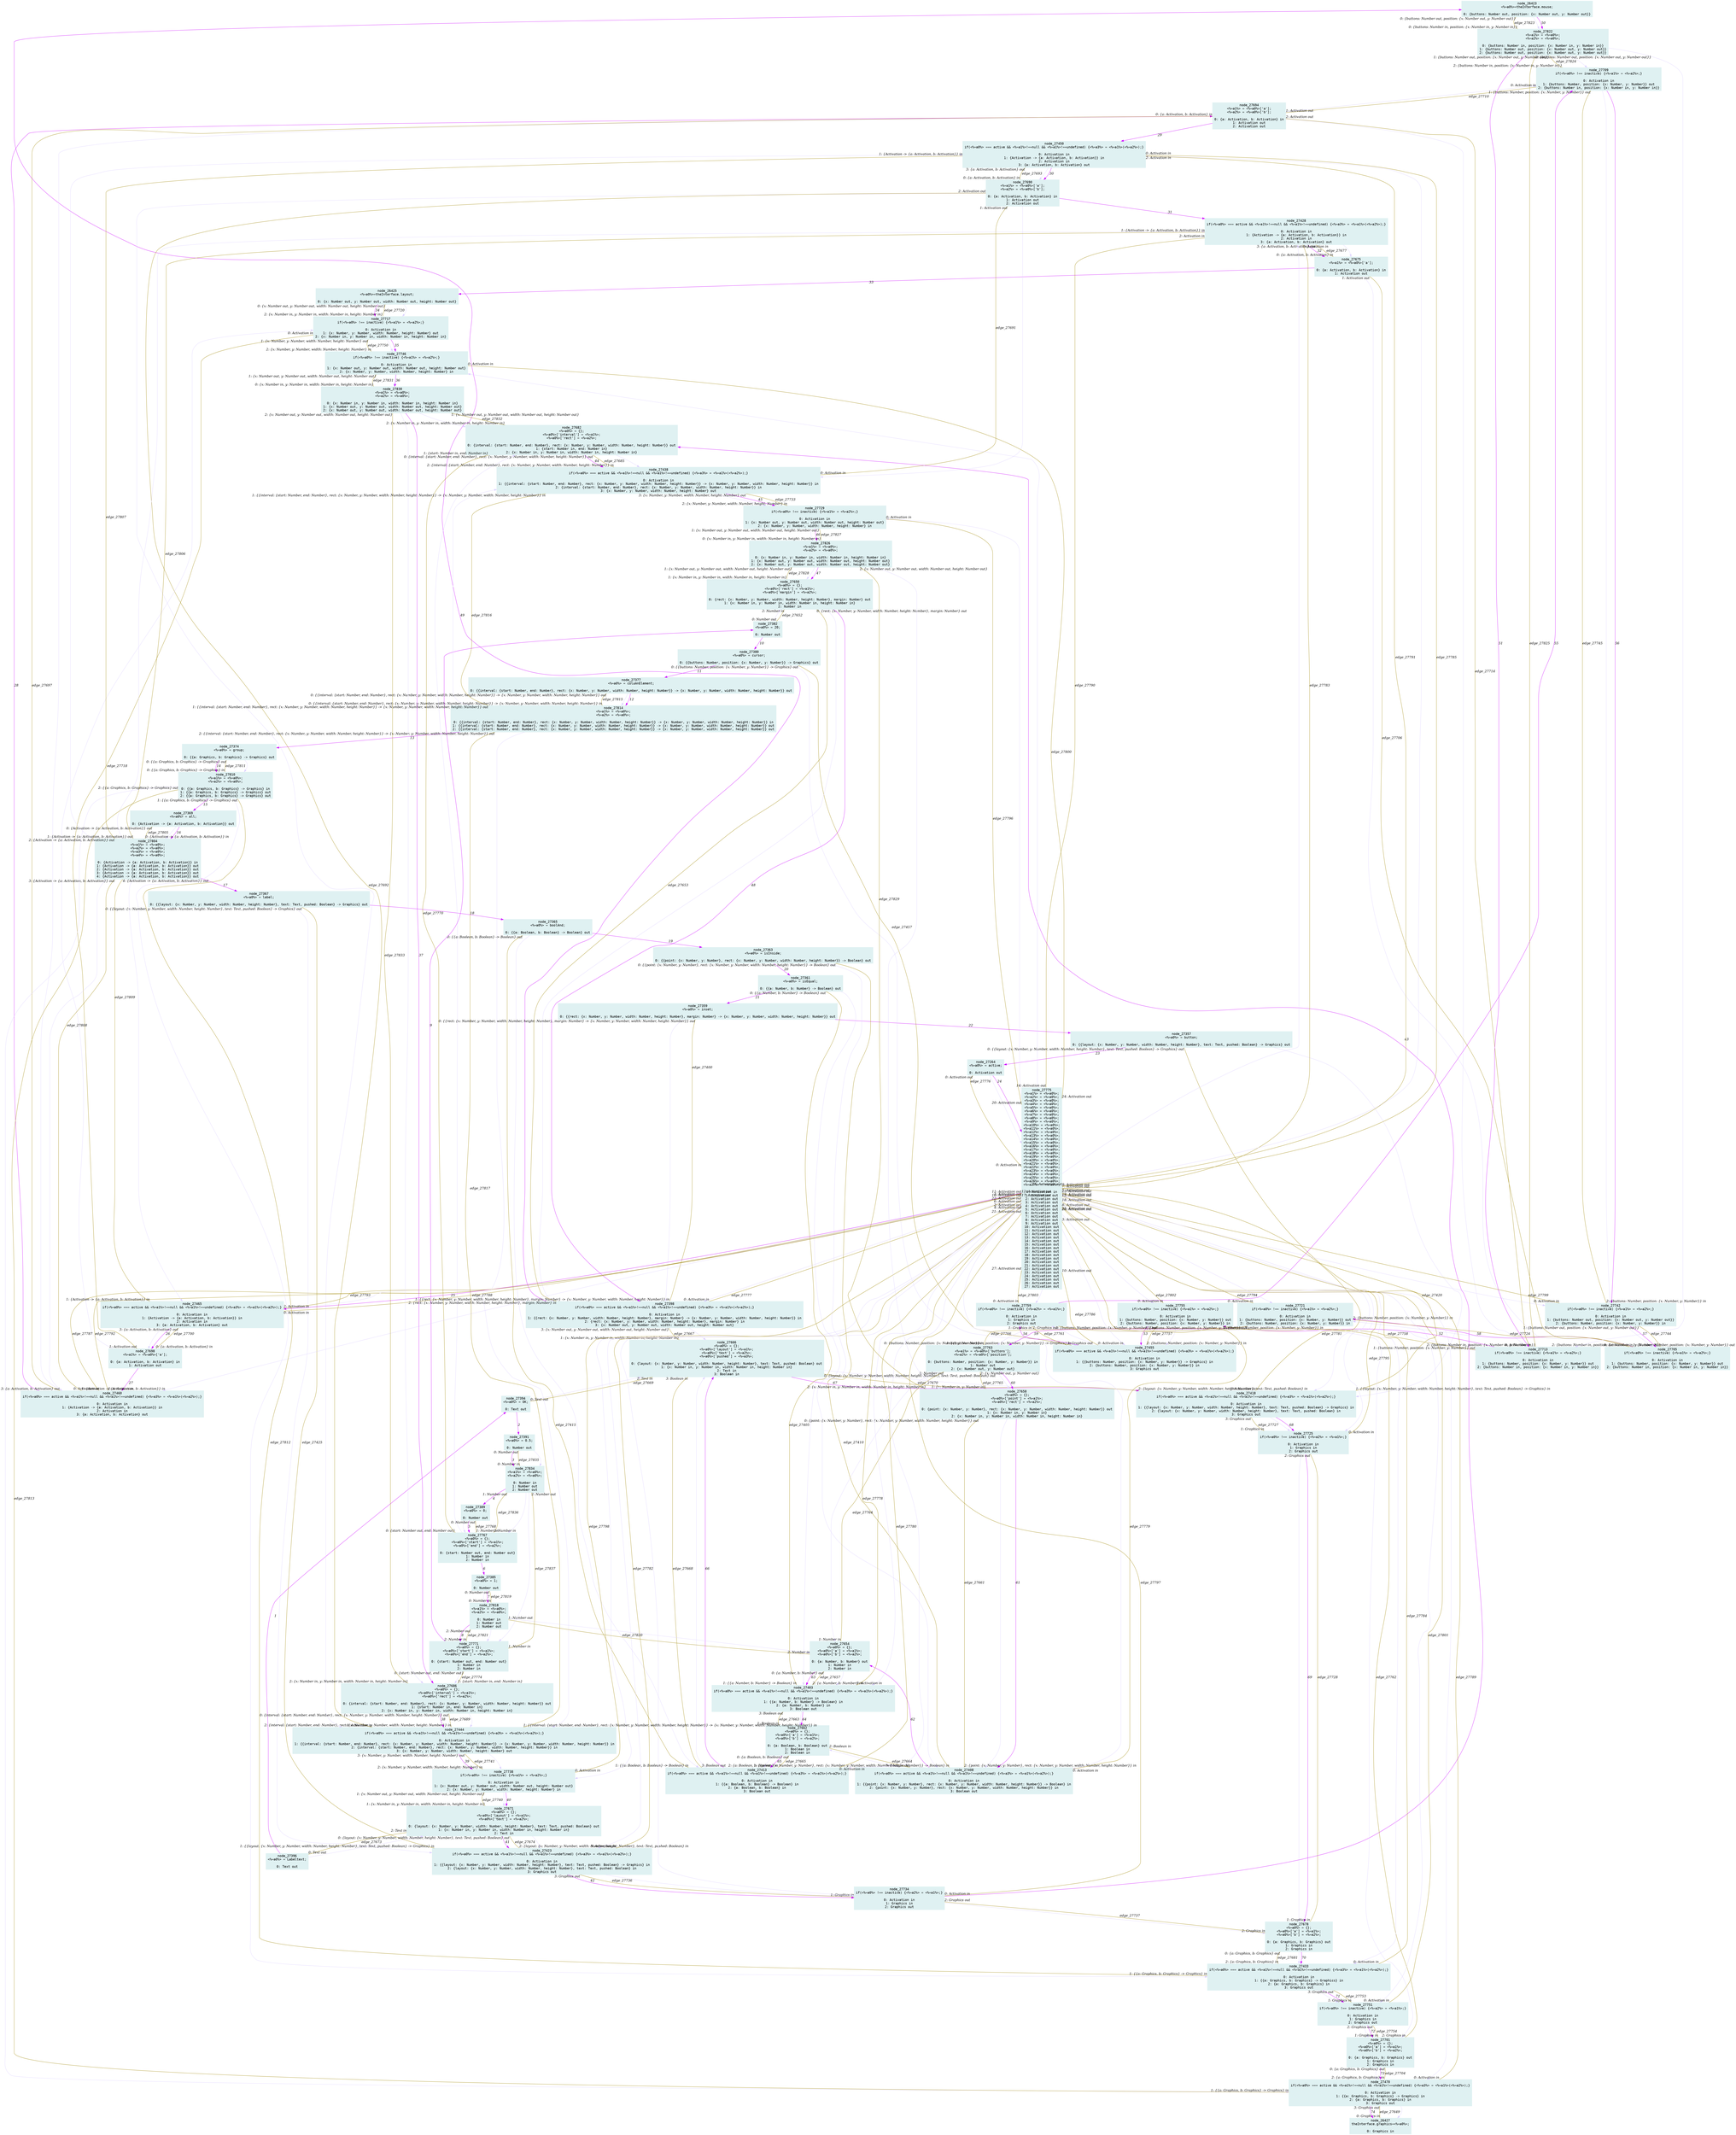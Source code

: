 digraph g{node_26423 [shape="box", style="filled", color="#dff1f2", fontname="Courier", label="node_26423
<%=a0%>=theInterface.mouse;

0: {buttons: Number out, position: {x: Number out, y: Number out}}" ]
node_26425 [shape="box", style="filled", color="#dff1f2", fontname="Courier", label="node_26425
<%=a0%>=theInterface.layout;

0: {x: Number out, y: Number out, width: Number out, height: Number out}" ]
node_26427 [shape="box", style="filled", color="#dff1f2", fontname="Courier", label="node_26427
theInterface.graphics=<%=a0%>;

0: Graphics in" ]
node_27264 [shape="box", style="filled", color="#dff1f2", fontname="Courier", label="node_27264
<%=a0%> = active;

0: Activation out" ]
node_27357 [shape="box", style="filled", color="#dff1f2", fontname="Courier", label="node_27357
<%=a0%> = button;

0: {{layout: {x: Number, y: Number, width: Number, height: Number}, text: Text, pushed: Boolean} -> Graphics} out" ]
node_27359 [shape="box", style="filled", color="#dff1f2", fontname="Courier", label="node_27359
<%=a0%> = inset;

0: {{rect: {x: Number, y: Number, width: Number, height: Number}, margin: Number} -> {x: Number, y: Number, width: Number, height: Number}} out" ]
node_27361 [shape="box", style="filled", color="#dff1f2", fontname="Courier", label="node_27361
<%=a0%> = isEqual;

0: {{a: Number, b: Number} -> Boolean} out" ]
node_27363 [shape="box", style="filled", color="#dff1f2", fontname="Courier", label="node_27363
<%=a0%> = isInside;

0: {{point: {x: Number, y: Number}, rect: {x: Number, y: Number, width: Number, height: Number}} -> Boolean} out" ]
node_27365 [shape="box", style="filled", color="#dff1f2", fontname="Courier", label="node_27365
<%=a0%> = boolAnd;

0: {{a: Boolean, b: Boolean} -> Boolean} out" ]
node_27367 [shape="box", style="filled", color="#dff1f2", fontname="Courier", label="node_27367
<%=a0%> = label;

0: {{layout: {x: Number, y: Number, width: Number, height: Number}, text: Text, pushed: Boolean} -> Graphics} out" ]
node_27369 [shape="box", style="filled", color="#dff1f2", fontname="Courier", label="node_27369
<%=a0%> = all;

0: {Activation -> {a: Activation, b: Activation}} out" ]
node_27374 [shape="box", style="filled", color="#dff1f2", fontname="Courier", label="node_27374
<%=a0%> = group;

0: {{a: Graphics, b: Graphics} -> Graphics} out" ]
node_27377 [shape="box", style="filled", color="#dff1f2", fontname="Courier", label="node_27377
<%=a0%> = columnElement;

0: {{interval: {start: Number, end: Number}, rect: {x: Number, y: Number, width: Number, height: Number}} -> {x: Number, y: Number, width: Number, height: Number}} out" ]
node_27380 [shape="box", style="filled", color="#dff1f2", fontname="Courier", label="node_27380
<%=a0%> = cursor;

0: {{buttons: Number, position: {x: Number, y: Number}} -> Graphics} out" ]
node_27382 [shape="box", style="filled", color="#dff1f2", fontname="Courier", label="node_27382
<%=a0%> = 20;

0: Number out" ]
node_27385 [shape="box", style="filled", color="#dff1f2", fontname="Courier", label="node_27385
<%=a0%> = 1;

0: Number out" ]
node_27389 [shape="box", style="filled", color="#dff1f2", fontname="Courier", label="node_27389
<%=a0%> = 0;

0: Number out" ]
node_27391 [shape="box", style="filled", color="#dff1f2", fontname="Courier", label="node_27391
<%=a0%> = 0.5;

0: Number out" ]
node_27394 [shape="box", style="filled", color="#dff1f2", fontname="Courier", label="node_27394
<%=a0%> = OK;

0: Text out" ]
node_27396 [shape="box", style="filled", color="#dff1f2", fontname="Courier", label="node_27396
<%=a0%> = Labeltext;

0: Text out" ]
node_27398 [shape="box", style="filled", color="#dff1f2", fontname="Courier", label="node_27398
if(<%=a0%> === active && <%=a1%>!==null && <%=a1%>!==undefined) {<%=a3%> = <%=a1%>(<%=a2%>);}

0: Activation in
1: {{rect: {x: Number, y: Number, width: Number, height: Number}, margin: Number} -> {x: Number, y: Number, width: Number, height: Number}} in
2: {rect: {x: Number, y: Number, width: Number, height: Number}, margin: Number} in
3: {x: Number out, y: Number out, width: Number out, height: Number out}" ]
node_27403 [shape="box", style="filled", color="#dff1f2", fontname="Courier", label="node_27403
if(<%=a0%> === active && <%=a1%>!==null && <%=a1%>!==undefined) {<%=a3%> = <%=a1%>(<%=a2%>);}

0: Activation in
1: {{a: Number, b: Number} -> Boolean} in
2: {a: Number, b: Number} in
3: Boolean out" ]
node_27408 [shape="box", style="filled", color="#dff1f2", fontname="Courier", label="node_27408
if(<%=a0%> === active && <%=a1%>!==null && <%=a1%>!==undefined) {<%=a3%> = <%=a1%>(<%=a2%>);}

0: Activation in
1: {{point: {x: Number, y: Number}, rect: {x: Number, y: Number, width: Number, height: Number}} -> Boolean} in
2: {point: {x: Number, y: Number}, rect: {x: Number, y: Number, width: Number, height: Number}} in
3: Boolean out" ]
node_27413 [shape="box", style="filled", color="#dff1f2", fontname="Courier", label="node_27413
if(<%=a0%> === active && <%=a1%>!==null && <%=a1%>!==undefined) {<%=a3%> = <%=a1%>(<%=a2%>);}

0: Activation in
1: {{a: Boolean, b: Boolean} -> Boolean} in
2: {a: Boolean, b: Boolean} in
3: Boolean out" ]
node_27418 [shape="box", style="filled", color="#dff1f2", fontname="Courier", label="node_27418
if(<%=a0%> === active && <%=a1%>!==null && <%=a1%>!==undefined) {<%=a3%> = <%=a1%>(<%=a2%>);}

0: Activation in
1: {{layout: {x: Number, y: Number, width: Number, height: Number}, text: Text, pushed: Boolean} -> Graphics} in
2: {layout: {x: Number, y: Number, width: Number, height: Number}, text: Text, pushed: Boolean} in
3: Graphics out" ]
node_27423 [shape="box", style="filled", color="#dff1f2", fontname="Courier", label="node_27423
if(<%=a0%> === active && <%=a1%>!==null && <%=a1%>!==undefined) {<%=a3%> = <%=a1%>(<%=a2%>);}

0: Activation in
1: {{layout: {x: Number, y: Number, width: Number, height: Number}, text: Text, pushed: Boolean} -> Graphics} in
2: {layout: {x: Number, y: Number, width: Number, height: Number}, text: Text, pushed: Boolean} in
3: Graphics out" ]
node_27428 [shape="box", style="filled", color="#dff1f2", fontname="Courier", label="node_27428
if(<%=a0%> === active && <%=a1%>!==null && <%=a1%>!==undefined) {<%=a3%> = <%=a1%>(<%=a2%>);}

0: Activation in
1: {Activation -> {a: Activation, b: Activation}} in
2: Activation in
3: {a: Activation, b: Activation} out" ]
node_27433 [shape="box", style="filled", color="#dff1f2", fontname="Courier", label="node_27433
if(<%=a0%> === active && <%=a1%>!==null && <%=a1%>!==undefined) {<%=a3%> = <%=a1%>(<%=a2%>);}

0: Activation in
1: {{a: Graphics, b: Graphics} -> Graphics} in
2: {a: Graphics, b: Graphics} in
3: Graphics out" ]
node_27438 [shape="box", style="filled", color="#dff1f2", fontname="Courier", label="node_27438
if(<%=a0%> === active && <%=a1%>!==null && <%=a1%>!==undefined) {<%=a3%> = <%=a1%>(<%=a2%>);}

0: Activation in
1: {{interval: {start: Number, end: Number}, rect: {x: Number, y: Number, width: Number, height: Number}} -> {x: Number, y: Number, width: Number, height: Number}} in
2: {interval: {start: Number, end: Number}, rect: {x: Number, y: Number, width: Number, height: Number}} in
3: {x: Number, y: Number, width: Number, height: Number} out" ]
node_27444 [shape="box", style="filled", color="#dff1f2", fontname="Courier", label="node_27444
if(<%=a0%> === active && <%=a1%>!==null && <%=a1%>!==undefined) {<%=a3%> = <%=a1%>(<%=a2%>);}

0: Activation in
1: {{interval: {start: Number, end: Number}, rect: {x: Number, y: Number, width: Number, height: Number}} -> {x: Number, y: Number, width: Number, height: Number}} in
2: {interval: {start: Number, end: Number}, rect: {x: Number, y: Number, width: Number, height: Number}} in
3: {x: Number, y: Number, width: Number, height: Number} out" ]
node_27450 [shape="box", style="filled", color="#dff1f2", fontname="Courier", label="node_27450
if(<%=a0%> === active && <%=a1%>!==null && <%=a1%>!==undefined) {<%=a3%> = <%=a1%>(<%=a2%>);}

0: Activation in
1: {Activation -> {a: Activation, b: Activation}} in
2: Activation in
3: {a: Activation, b: Activation} out" ]
node_27455 [shape="box", style="filled", color="#dff1f2", fontname="Courier", label="node_27455
if(<%=a0%> === active && <%=a1%>!==null && <%=a1%>!==undefined) {<%=a3%> = <%=a1%>(<%=a2%>);}

0: Activation in
1: {{buttons: Number, position: {x: Number, y: Number}} -> Graphics} in
2: {buttons: Number, position: {x: Number, y: Number}} in
3: Graphics out" ]
node_27460 [shape="box", style="filled", color="#dff1f2", fontname="Courier", label="node_27460
if(<%=a0%> === active && <%=a1%>!==null && <%=a1%>!==undefined) {<%=a3%> = <%=a1%>(<%=a2%>);}

0: Activation in
1: {Activation -> {a: Activation, b: Activation}} in
2: Activation in
3: {a: Activation, b: Activation} out" ]
node_27465 [shape="box", style="filled", color="#dff1f2", fontname="Courier", label="node_27465
if(<%=a0%> === active && <%=a1%>!==null && <%=a1%>!==undefined) {<%=a3%> = <%=a1%>(<%=a2%>);}

0: Activation in
1: {Activation -> {a: Activation, b: Activation}} in
2: Activation in
3: {a: Activation, b: Activation} out" ]
node_27470 [shape="box", style="filled", color="#dff1f2", fontname="Courier", label="node_27470
if(<%=a0%> === active && <%=a1%>!==null && <%=a1%>!==undefined) {<%=a3%> = <%=a1%>(<%=a2%>);}

0: Activation in
1: {{a: Graphics, b: Graphics} -> Graphics} in
2: {a: Graphics, b: Graphics} in
3: Graphics out" ]
node_27650 [shape="box", style="filled", color="#dff1f2", fontname="Courier", label="node_27650
<%=a0%> = {};
<%=a0%>['rect'] = <%=a1%>;
<%=a0%>['margin'] = <%=a2%>;

0: {rect: {x: Number, y: Number, width: Number, height: Number}, margin: Number} out
1: {x: Number in, y: Number in, width: Number in, height: Number in}
2: Number in" ]
node_27654 [shape="box", style="filled", color="#dff1f2", fontname="Courier", label="node_27654
<%=a0%> = {};
<%=a0%>['a'] = <%=a1%>;
<%=a0%>['b'] = <%=a2%>;

0: {a: Number, b: Number} out
1: Number in
2: Number in" ]
node_27658 [shape="box", style="filled", color="#dff1f2", fontname="Courier", label="node_27658
<%=a0%> = {};
<%=a0%>['point'] = <%=a1%>;
<%=a0%>['rect'] = <%=a2%>;

0: {point: {x: Number, y: Number}, rect: {x: Number, y: Number, width: Number, height: Number}} out
1: {x: Number in, y: Number in}
2: {x: Number in, y: Number in, width: Number in, height: Number in}" ]
node_27662 [shape="box", style="filled", color="#dff1f2", fontname="Courier", label="node_27662
<%=a0%> = {};
<%=a0%>['a'] = <%=a1%>;
<%=a0%>['b'] = <%=a2%>;

0: {a: Boolean, b: Boolean} out
1: Boolean in
2: Boolean in" ]
node_27666 [shape="box", style="filled", color="#dff1f2", fontname="Courier", label="node_27666
<%=a0%> = {};
<%=a0%>['layout'] = <%=a1%>;
<%=a0%>['text'] = <%=a2%>;
<%=a0%>['pushed'] = <%=a3%>;

0: {layout: {x: Number, y: Number, width: Number, height: Number}, text: Text, pushed: Boolean} out
1: {x: Number in, y: Number in, width: Number in, height: Number in}
2: Text in
3: Boolean in" ]
node_27671 [shape="box", style="filled", color="#dff1f2", fontname="Courier", label="node_27671
<%=a0%> = {};
<%=a0%>['layout'] = <%=a1%>;
<%=a0%>['text'] = <%=a2%>;

0: {layout: {x: Number, y: Number, width: Number, height: Number}, text: Text, pushed: Boolean} out
1: {x: Number in, y: Number in, width: Number in, height: Number in}
2: Text in" ]
node_27675 [shape="box", style="filled", color="#dff1f2", fontname="Courier", label="node_27675
<%=a1%> = <%=a0%>['a'];

0: {a: Activation, b: Activation} in
1: Activation out" ]
node_27678 [shape="box", style="filled", color="#dff1f2", fontname="Courier", label="node_27678
<%=a0%> = {};
<%=a0%>['a'] = <%=a1%>;
<%=a0%>['b'] = <%=a2%>;

0: {a: Graphics, b: Graphics} out
1: Graphics in
2: Graphics in" ]
node_27682 [shape="box", style="filled", color="#dff1f2", fontname="Courier", label="node_27682
<%=a0%> = {};
<%=a0%>['interval'] = <%=a1%>;
<%=a0%>['rect'] = <%=a2%>;

0: {interval: {start: Number, end: Number}, rect: {x: Number, y: Number, width: Number, height: Number}} out
1: {start: Number in, end: Number in}
2: {x: Number in, y: Number in, width: Number in, height: Number in}" ]
node_27686 [shape="box", style="filled", color="#dff1f2", fontname="Courier", label="node_27686
<%=a0%> = {};
<%=a0%>['interval'] = <%=a1%>;
<%=a0%>['rect'] = <%=a2%>;

0: {interval: {start: Number, end: Number}, rect: {x: Number, y: Number, width: Number, height: Number}} out
1: {start: Number in, end: Number in}
2: {x: Number in, y: Number in, width: Number in, height: Number in}" ]
node_27690 [shape="box", style="filled", color="#dff1f2", fontname="Courier", label="node_27690
<%=a1%> = <%=a0%>['a'];
<%=a2%> = <%=a0%>['b'];

0: {a: Activation, b: Activation} in
1: Activation out
2: Activation out" ]
node_27694 [shape="box", style="filled", color="#dff1f2", fontname="Courier", label="node_27694
<%=a1%> = <%=a0%>['a'];
<%=a2%> = <%=a0%>['b'];

0: {a: Activation, b: Activation} in
1: Activation out
2: Activation out" ]
node_27698 [shape="box", style="filled", color="#dff1f2", fontname="Courier", label="node_27698
<%=a1%> = <%=a0%>['a'];

0: {a: Activation, b: Activation} in
1: Activation out" ]
node_27701 [shape="box", style="filled", color="#dff1f2", fontname="Courier", label="node_27701
<%=a0%> = {};
<%=a0%>['a'] = <%=a1%>;
<%=a0%>['b'] = <%=a2%>;

0: {a: Graphics, b: Graphics} out
1: Graphics in
2: Graphics in" ]
node_27705 [shape="box", style="filled", color="#dff1f2", fontname="Courier", label="node_27705
if(<%=a0%> !== inactive) {<%=a1%> = <%=a2%>;}

0: Activation in
1: {buttons: Number, position: {x: Number, y: Number}} out
2: {buttons: Number in, position: {x: Number in, y: Number in}}" ]
node_27709 [shape="box", style="filled", color="#dff1f2", fontname="Courier", label="node_27709
if(<%=a0%> !== inactive) {<%=a1%> = <%=a2%>;}

0: Activation in
1: {buttons: Number, position: {x: Number, y: Number}} out
2: {buttons: Number in, position: {x: Number in, y: Number in}}" ]
node_27713 [shape="box", style="filled", color="#dff1f2", fontname="Courier", label="node_27713
if(<%=a0%> !== inactive) {<%=a1%> = <%=a2%>;}

0: Activation in
1: {buttons: Number, position: {x: Number, y: Number}} out
2: {buttons: Number in, position: {x: Number in, y: Number in}}" ]
node_27717 [shape="box", style="filled", color="#dff1f2", fontname="Courier", label="node_27717
if(<%=a0%> !== inactive) {<%=a1%> = <%=a2%>;}

0: Activation in
1: {x: Number, y: Number, width: Number, height: Number} out
2: {x: Number in, y: Number in, width: Number in, height: Number in}" ]
node_27721 [shape="box", style="filled", color="#dff1f2", fontname="Courier", label="node_27721
if(<%=a0%> !== inactive) {<%=a1%> = <%=a2%>;}

0: Activation in
1: {buttons: Number, position: {x: Number, y: Number}} out
2: {buttons: Number, position: {x: Number, y: Number}} in" ]
node_27725 [shape="box", style="filled", color="#dff1f2", fontname="Courier", label="node_27725
if(<%=a0%> !== inactive) {<%=a2%> = <%=a1%>;}

0: Activation in
1: Graphics in
2: Graphics out" ]
node_27729 [shape="box", style="filled", color="#dff1f2", fontname="Courier", label="node_27729
if(<%=a0%> !== inactive) {<%=a1%> = <%=a2%>;}

0: Activation in
1: {x: Number out, y: Number out, width: Number out, height: Number out}
2: {x: Number, y: Number, width: Number, height: Number} in" ]
node_27734 [shape="box", style="filled", color="#dff1f2", fontname="Courier", label="node_27734
if(<%=a0%> !== inactive) {<%=a2%> = <%=a1%>;}

0: Activation in
1: Graphics in
2: Graphics out" ]
node_27738 [shape="box", style="filled", color="#dff1f2", fontname="Courier", label="node_27738
if(<%=a0%> !== inactive) {<%=a1%> = <%=a2%>;}

0: Activation in
1: {x: Number out, y: Number out, width: Number out, height: Number out}
2: {x: Number, y: Number, width: Number, height: Number} in" ]
node_27742 [shape="box", style="filled", color="#dff1f2", fontname="Courier", label="node_27742
if(<%=a0%> !== inactive) {<%=a1%> = <%=a2%>;}

0: Activation in
1: {buttons: Number out, position: {x: Number out, y: Number out}}
2: {buttons: Number, position: {x: Number, y: Number}} in" ]
node_27746 [shape="box", style="filled", color="#dff1f2", fontname="Courier", label="node_27746
if(<%=a0%> !== inactive) {<%=a1%> = <%=a2%>;}

0: Activation in
1: {x: Number out, y: Number out, width: Number out, height: Number out}
2: {x: Number, y: Number, width: Number, height: Number} in" ]
node_27751 [shape="box", style="filled", color="#dff1f2", fontname="Courier", label="node_27751
if(<%=a0%> !== inactive) {<%=a2%> = <%=a1%>;}

0: Activation in
1: Graphics in
2: Graphics out" ]
node_27755 [shape="box", style="filled", color="#dff1f2", fontname="Courier", label="node_27755
if(<%=a0%> !== inactive) {<%=a1%> = <%=a2%>;}

0: Activation in
1: {buttons: Number, position: {x: Number, y: Number}} out
2: {buttons: Number, position: {x: Number, y: Number}} in" ]
node_27759 [shape="box", style="filled", color="#dff1f2", fontname="Courier", label="node_27759
if(<%=a0%> !== inactive) {<%=a2%> = <%=a1%>;}

0: Activation in
1: Graphics in
2: Graphics out" ]
node_27763 [shape="box", style="filled", color="#dff1f2", fontname="Courier", label="node_27763
<%=a1%> = <%=a0%>['buttons'];
<%=a2%> = <%=a0%>['position'];

0: {buttons: Number, position: {x: Number, y: Number}} in
1: Number out
2: {x: Number out, y: Number out}" ]
node_27767 [shape="box", style="filled", color="#dff1f2", fontname="Courier", label="node_27767
<%=a0%> = {};
<%=a0%>['start'] = <%=a1%>;
<%=a0%>['end'] = <%=a2%>;

0: {start: Number out, end: Number out}
1: Number in
2: Number in" ]
node_27771 [shape="box", style="filled", color="#dff1f2", fontname="Courier", label="node_27771
<%=a0%> = {};
<%=a0%>['start'] = <%=a1%>;
<%=a0%>['end'] = <%=a2%>;

0: {start: Number out, end: Number out}
1: Number in
2: Number in" ]
node_27775 [shape="box", style="filled", color="#dff1f2", fontname="Courier", label="node_27775
<%=a1%> = <%=a0%>;
<%=a2%> = <%=a0%>;
<%=a3%> = <%=a0%>;
<%=a4%> = <%=a0%>;
<%=a5%> = <%=a0%>;
<%=a6%> = <%=a0%>;
<%=a7%> = <%=a0%>;
<%=a8%> = <%=a0%>;
<%=a9%> = <%=a0%>;
<%=a10%> = <%=a0%>;
<%=a11%> = <%=a0%>;
<%=a12%> = <%=a0%>;
<%=a13%> = <%=a0%>;
<%=a14%> = <%=a0%>;
<%=a15%> = <%=a0%>;
<%=a16%> = <%=a0%>;
<%=a17%> = <%=a0%>;
<%=a18%> = <%=a0%>;
<%=a19%> = <%=a0%>;
<%=a20%> = <%=a0%>;
<%=a21%> = <%=a0%>;
<%=a22%> = <%=a0%>;
<%=a23%> = <%=a0%>;
<%=a24%> = <%=a0%>;
<%=a25%> = <%=a0%>;
<%=a26%> = <%=a0%>;
<%=a27%> = <%=a0%>;

0: Activation in
1: Activation out
2: Activation out
3: Activation out
4: Activation out
5: Activation out
6: Activation out
7: Activation out
8: Activation out
9: Activation out
10: Activation out
11: Activation out
12: Activation out
13: Activation out
14: Activation out
15: Activation out
16: Activation out
17: Activation out
18: Activation out
19: Activation out
20: Activation out
21: Activation out
22: Activation out
23: Activation out
24: Activation out
25: Activation out
26: Activation out
27: Activation out" ]
node_27804 [shape="box", style="filled", color="#dff1f2", fontname="Courier", label="node_27804
<%=a1%> = <%=a0%>;
<%=a2%> = <%=a0%>;
<%=a3%> = <%=a0%>;
<%=a4%> = <%=a0%>;

0: {Activation -> {a: Activation, b: Activation}} in
1: {Activation -> {a: Activation, b: Activation}} out
2: {Activation -> {a: Activation, b: Activation}} out
3: {Activation -> {a: Activation, b: Activation}} out
4: {Activation -> {a: Activation, b: Activation}} out" ]
node_27810 [shape="box", style="filled", color="#dff1f2", fontname="Courier", label="node_27810
<%=a1%> = <%=a0%>;
<%=a2%> = <%=a0%>;

0: {{a: Graphics, b: Graphics} -> Graphics} in
1: {{a: Graphics, b: Graphics} -> Graphics} out
2: {{a: Graphics, b: Graphics} -> Graphics} out" ]
node_27814 [shape="box", style="filled", color="#dff1f2", fontname="Courier", label="node_27814
<%=a1%> = <%=a0%>;
<%=a2%> = <%=a0%>;

0: {{interval: {start: Number, end: Number}, rect: {x: Number, y: Number, width: Number, height: Number}} -> {x: Number, y: Number, width: Number, height: Number}} in
1: {{interval: {start: Number, end: Number}, rect: {x: Number, y: Number, width: Number, height: Number}} -> {x: Number, y: Number, width: Number, height: Number}} out
2: {{interval: {start: Number, end: Number}, rect: {x: Number, y: Number, width: Number, height: Number}} -> {x: Number, y: Number, width: Number, height: Number}} out" ]
node_27818 [shape="box", style="filled", color="#dff1f2", fontname="Courier", label="node_27818
<%=a1%> = <%=a0%>;
<%=a2%> = <%=a0%>;

0: Number in
1: Number out
2: Number out" ]
node_27822 [shape="box", style="filled", color="#dff1f2", fontname="Courier", label="node_27822
<%=a1%> = <%=a0%>;
<%=a2%> = <%=a0%>;

0: {buttons: Number in, position: {x: Number in, y: Number in}}
1: {buttons: Number out, position: {x: Number out, y: Number out}}
2: {buttons: Number out, position: {x: Number out, y: Number out}}" ]
node_27826 [shape="box", style="filled", color="#dff1f2", fontname="Courier", label="node_27826
<%=a1%> = <%=a0%>;
<%=a2%> = <%=a0%>;

0: {x: Number in, y: Number in, width: Number in, height: Number in}
1: {x: Number out, y: Number out, width: Number out, height: Number out}
2: {x: Number out, y: Number out, width: Number out, height: Number out}" ]
node_27830 [shape="box", style="filled", color="#dff1f2", fontname="Courier", label="node_27830
<%=a1%> = <%=a0%>;
<%=a2%> = <%=a0%>;

0: {x: Number in, y: Number in, width: Number in, height: Number in}
1: {x: Number out, y: Number out, width: Number out, height: Number out}
2: {x: Number out, y: Number out, width: Number out, height: Number out}" ]
node_27834 [shape="box", style="filled", color="#dff1f2", fontname="Courier", label="node_27834
<%=a1%> = <%=a0%>;
<%=a2%> = <%=a0%>;

0: Number in
1: Number out
2: Number out" ]
node_27470 -> node_26427 [dir=forward, arrowHead=normal, fontname="Times-Italic", arrowsize=1, color="#ddd2ff", label="",  headlabel="", taillabel="" ]
node_27701 -> node_27470 [dir=forward, arrowHead=normal, fontname="Times-Italic", arrowsize=1, color="#ddd2ff", label="",  headlabel="", taillabel="" ]
node_27751 -> node_27701 [dir=forward, arrowHead=normal, fontname="Times-Italic", arrowsize=1, color="#ddd2ff", label="",  headlabel="", taillabel="" ]
node_27433 -> node_27751 [dir=forward, arrowHead=normal, fontname="Times-Italic", arrowsize=1, color="#ddd2ff", label="",  headlabel="", taillabel="" ]
node_27678 -> node_27433 [dir=forward, arrowHead=normal, fontname="Times-Italic", arrowsize=1, color="#ddd2ff", label="",  headlabel="", taillabel="" ]
node_27725 -> node_27678 [dir=forward, arrowHead=normal, fontname="Times-Italic", arrowsize=1, color="#ddd2ff", label="",  headlabel="", taillabel="" ]
node_27418 -> node_27725 [dir=forward, arrowHead=normal, fontname="Times-Italic", arrowsize=1, color="#ddd2ff", label="",  headlabel="", taillabel="" ]
node_27666 -> node_27418 [dir=forward, arrowHead=normal, fontname="Times-Italic", arrowsize=1, color="#ddd2ff", label="",  headlabel="", taillabel="" ]
node_27413 -> node_27666 [dir=forward, arrowHead=normal, fontname="Times-Italic", arrowsize=1, color="#ddd2ff", label="",  headlabel="", taillabel="" ]
node_27662 -> node_27413 [dir=forward, arrowHead=normal, fontname="Times-Italic", arrowsize=1, color="#ddd2ff", label="",  headlabel="", taillabel="" ]
node_27403 -> node_27662 [dir=forward, arrowHead=normal, fontname="Times-Italic", arrowsize=1, color="#ddd2ff", label="",  headlabel="", taillabel="" ]
node_27654 -> node_27403 [dir=forward, arrowHead=normal, fontname="Times-Italic", arrowsize=1, color="#ddd2ff", label="",  headlabel="", taillabel="" ]
node_27408 -> node_27662 [dir=forward, arrowHead=normal, fontname="Times-Italic", arrowsize=1, color="#ddd2ff", label="",  headlabel="", taillabel="" ]
node_27658 -> node_27408 [dir=forward, arrowHead=normal, fontname="Times-Italic", arrowsize=1, color="#ddd2ff", label="",  headlabel="", taillabel="" ]
node_27763 -> node_27654 [dir=forward, arrowHead=normal, fontname="Times-Italic", arrowsize=1, color="#ddd2ff", label="",  headlabel="", taillabel="" ]
node_27763 -> node_27658 [dir=forward, arrowHead=normal, fontname="Times-Italic", arrowsize=1, color="#ddd2ff", label="",  headlabel="", taillabel="" ]
node_27721 -> node_27763 [dir=forward, arrowHead=normal, fontname="Times-Italic", arrowsize=1, color="#ddd2ff", label="",  headlabel="", taillabel="" ]
node_27705 -> node_27721 [dir=forward, arrowHead=normal, fontname="Times-Italic", arrowsize=1, color="#ddd2ff", label="",  headlabel="", taillabel="" ]
node_27742 -> node_27705 [dir=forward, arrowHead=normal, fontname="Times-Italic", arrowsize=1, color="#ddd2ff", label="",  headlabel="", taillabel="" ]
node_27709 -> node_27742 [dir=forward, arrowHead=normal, fontname="Times-Italic", arrowsize=1, color="#ddd2ff", label="",  headlabel="", taillabel="" ]
node_27759 -> node_27701 [dir=forward, arrowHead=normal, fontname="Times-Italic", arrowsize=1, color="#ddd2ff", label="",  headlabel="", taillabel="" ]
node_27455 -> node_27759 [dir=forward, arrowHead=normal, fontname="Times-Italic", arrowsize=1, color="#ddd2ff", label="",  headlabel="", taillabel="" ]
node_27755 -> node_27455 [dir=forward, arrowHead=normal, fontname="Times-Italic", arrowsize=1, color="#ddd2ff", label="",  headlabel="", taillabel="" ]
node_27713 -> node_27755 [dir=forward, arrowHead=normal, fontname="Times-Italic", arrowsize=1, color="#ddd2ff", label="",  headlabel="", taillabel="" ]
node_27822 -> node_27709 [dir=forward, arrowHead=normal, fontname="Times-Italic", arrowsize=1, color="#ddd2ff", label="",  headlabel="", taillabel="" ]
node_27822 -> node_27713 [dir=forward, arrowHead=normal, fontname="Times-Italic", arrowsize=1, color="#ddd2ff", label="",  headlabel="", taillabel="" ]
node_26423 -> node_27822 [dir=forward, arrowHead=normal, fontname="Times-Italic", arrowsize=1, color="#ddd2ff", label="",  headlabel="", taillabel="" ]
node_27398 -> node_27666 [dir=forward, arrowHead=normal, fontname="Times-Italic", arrowsize=1, color="#ddd2ff", label="",  headlabel="", taillabel="" ]
node_27650 -> node_27398 [dir=forward, arrowHead=normal, fontname="Times-Italic", arrowsize=1, color="#ddd2ff", label="",  headlabel="", taillabel="" ]
node_27826 -> node_27650 [dir=forward, arrowHead=normal, fontname="Times-Italic", arrowsize=1, color="#ddd2ff", label="",  headlabel="", taillabel="" ]
node_27826 -> node_27658 [dir=forward, arrowHead=normal, fontname="Times-Italic", arrowsize=1, color="#ddd2ff", label="",  headlabel="", taillabel="" ]
node_27729 -> node_27826 [dir=forward, arrowHead=normal, fontname="Times-Italic", arrowsize=1, color="#ddd2ff", label="",  headlabel="", taillabel="" ]
node_27438 -> node_27729 [dir=forward, arrowHead=normal, fontname="Times-Italic", arrowsize=1, color="#ddd2ff", label="",  headlabel="", taillabel="" ]
node_27682 -> node_27438 [dir=forward, arrowHead=normal, fontname="Times-Italic", arrowsize=1, color="#ddd2ff", label="",  headlabel="", taillabel="" ]
node_27734 -> node_27678 [dir=forward, arrowHead=normal, fontname="Times-Italic", arrowsize=1, color="#ddd2ff", label="",  headlabel="", taillabel="" ]
node_27423 -> node_27734 [dir=forward, arrowHead=normal, fontname="Times-Italic", arrowsize=1, color="#ddd2ff", label="",  headlabel="", taillabel="" ]
node_27671 -> node_27423 [dir=forward, arrowHead=normal, fontname="Times-Italic", arrowsize=1, color="#ddd2ff", label="",  headlabel="", taillabel="" ]
node_27738 -> node_27671 [dir=forward, arrowHead=normal, fontname="Times-Italic", arrowsize=1, color="#ddd2ff", label="",  headlabel="", taillabel="" ]
node_27444 -> node_27738 [dir=forward, arrowHead=normal, fontname="Times-Italic", arrowsize=1, color="#ddd2ff", label="",  headlabel="", taillabel="" ]
node_27686 -> node_27444 [dir=forward, arrowHead=normal, fontname="Times-Italic", arrowsize=1, color="#ddd2ff", label="",  headlabel="", taillabel="" ]
node_27830 -> node_27682 [dir=forward, arrowHead=normal, fontname="Times-Italic", arrowsize=1, color="#ddd2ff", label="",  headlabel="", taillabel="" ]
node_27830 -> node_27686 [dir=forward, arrowHead=normal, fontname="Times-Italic", arrowsize=1, color="#ddd2ff", label="",  headlabel="", taillabel="" ]
node_27746 -> node_27830 [dir=forward, arrowHead=normal, fontname="Times-Italic", arrowsize=1, color="#ddd2ff", label="",  headlabel="", taillabel="" ]
node_27717 -> node_27746 [dir=forward, arrowHead=normal, fontname="Times-Italic", arrowsize=1, color="#ddd2ff", label="",  headlabel="", taillabel="" ]
node_26425 -> node_27717 [dir=forward, arrowHead=normal, fontname="Times-Italic", arrowsize=1, color="#ddd2ff", label="",  headlabel="", taillabel="" ]
node_27675 -> node_27705 [dir=forward, arrowHead=normal, fontname="Times-Italic", arrowsize=1, color="#ddd2ff", label="",  headlabel="", taillabel="" ]
node_27428 -> node_27675 [dir=forward, arrowHead=normal, fontname="Times-Italic", arrowsize=1, color="#ddd2ff", label="",  headlabel="", taillabel="" ]
node_27690 -> node_27438 [dir=forward, arrowHead=normal, fontname="Times-Italic", arrowsize=1, color="#ddd2ff", label="",  headlabel="", taillabel="" ]
node_27690 -> node_27444 [dir=forward, arrowHead=normal, fontname="Times-Italic", arrowsize=1, color="#ddd2ff", label="",  headlabel="", taillabel="" ]
node_27450 -> node_27690 [dir=forward, arrowHead=normal, fontname="Times-Italic", arrowsize=1, color="#ddd2ff", label="",  headlabel="", taillabel="" ]
node_27694 -> node_27709 [dir=forward, arrowHead=normal, fontname="Times-Italic", arrowsize=1, color="#ddd2ff", label="",  headlabel="", taillabel="" ]
node_27694 -> node_27713 [dir=forward, arrowHead=normal, fontname="Times-Italic", arrowsize=1, color="#ddd2ff", label="",  headlabel="", taillabel="" ]
node_27460 -> node_27694 [dir=forward, arrowHead=normal, fontname="Times-Italic", arrowsize=1, color="#ddd2ff", label="",  headlabel="", taillabel="" ]
node_27698 -> node_27717 [dir=forward, arrowHead=normal, fontname="Times-Italic", arrowsize=1, color="#ddd2ff", label="",  headlabel="", taillabel="" ]
node_27465 -> node_27698 [dir=forward, arrowHead=normal, fontname="Times-Italic", arrowsize=1, color="#ddd2ff", label="",  headlabel="", taillabel="" ]
node_27775 -> node_27398 [dir=forward, arrowHead=normal, fontname="Times-Italic", arrowsize=1, color="#ddd2ff", label="",  headlabel="", taillabel="" ]
node_27775 -> node_27403 [dir=forward, arrowHead=normal, fontname="Times-Italic", arrowsize=1, color="#ddd2ff", label="",  headlabel="", taillabel="" ]
node_27775 -> node_27408 [dir=forward, arrowHead=normal, fontname="Times-Italic", arrowsize=1, color="#ddd2ff", label="",  headlabel="", taillabel="" ]
node_27775 -> node_27413 [dir=forward, arrowHead=normal, fontname="Times-Italic", arrowsize=1, color="#ddd2ff", label="",  headlabel="", taillabel="" ]
node_27775 -> node_27418 [dir=forward, arrowHead=normal, fontname="Times-Italic", arrowsize=1, color="#ddd2ff", label="",  headlabel="", taillabel="" ]
node_27775 -> node_27423 [dir=forward, arrowHead=normal, fontname="Times-Italic", arrowsize=1, color="#ddd2ff", label="",  headlabel="", taillabel="" ]
node_27775 -> node_27428 [dir=forward, arrowHead=normal, fontname="Times-Italic", arrowsize=1, color="#ddd2ff", label="",  headlabel="", taillabel="" ]
node_27775 -> node_27433 [dir=forward, arrowHead=normal, fontname="Times-Italic", arrowsize=1, color="#ddd2ff", label="",  headlabel="", taillabel="" ]
node_27775 -> node_27450 [dir=forward, arrowHead=normal, fontname="Times-Italic", arrowsize=1, color="#ddd2ff", label="",  headlabel="", taillabel="" ]
node_27775 -> node_27455 [dir=forward, arrowHead=normal, fontname="Times-Italic", arrowsize=1, color="#ddd2ff", label="",  headlabel="", taillabel="" ]
node_27775 -> node_27460 [dir=forward, arrowHead=normal, fontname="Times-Italic", arrowsize=1, color="#ddd2ff", label="",  headlabel="", taillabel="" ]
node_27775 -> node_27465 [dir=forward, arrowHead=normal, fontname="Times-Italic", arrowsize=1, color="#ddd2ff", label="",  headlabel="", taillabel="" ]
node_27775 -> node_27470 [dir=forward, arrowHead=normal, fontname="Times-Italic", arrowsize=1, color="#ddd2ff", label="",  headlabel="", taillabel="" ]
node_27775 -> node_27721 [dir=forward, arrowHead=normal, fontname="Times-Italic", arrowsize=1, color="#ddd2ff", label="",  headlabel="", taillabel="" ]
node_27775 -> node_27725 [dir=forward, arrowHead=normal, fontname="Times-Italic", arrowsize=1, color="#ddd2ff", label="",  headlabel="", taillabel="" ]
node_27775 -> node_27729 [dir=forward, arrowHead=normal, fontname="Times-Italic", arrowsize=1, color="#ddd2ff", label="",  headlabel="", taillabel="" ]
node_27775 -> node_27734 [dir=forward, arrowHead=normal, fontname="Times-Italic", arrowsize=1, color="#ddd2ff", label="",  headlabel="", taillabel="" ]
node_27775 -> node_27738 [dir=forward, arrowHead=normal, fontname="Times-Italic", arrowsize=1, color="#ddd2ff", label="",  headlabel="", taillabel="" ]
node_27775 -> node_27742 [dir=forward, arrowHead=normal, fontname="Times-Italic", arrowsize=1, color="#ddd2ff", label="",  headlabel="", taillabel="" ]
node_27775 -> node_27746 [dir=forward, arrowHead=normal, fontname="Times-Italic", arrowsize=1, color="#ddd2ff", label="",  headlabel="", taillabel="" ]
node_27775 -> node_27751 [dir=forward, arrowHead=normal, fontname="Times-Italic", arrowsize=1, color="#ddd2ff", label="",  headlabel="", taillabel="" ]
node_27775 -> node_27755 [dir=forward, arrowHead=normal, fontname="Times-Italic", arrowsize=1, color="#ddd2ff", label="",  headlabel="", taillabel="" ]
node_27775 -> node_27759 [dir=forward, arrowHead=normal, fontname="Times-Italic", arrowsize=1, color="#ddd2ff", label="",  headlabel="", taillabel="" ]
node_27264 -> node_27775 [dir=forward, arrowHead=normal, fontname="Times-Italic", arrowsize=1, color="#ddd2ff", label="",  headlabel="", taillabel="" ]
node_27357 -> node_27418 [dir=forward, arrowHead=normal, fontname="Times-Italic", arrowsize=1, color="#ddd2ff", label="",  headlabel="", taillabel="" ]
node_27359 -> node_27398 [dir=forward, arrowHead=normal, fontname="Times-Italic", arrowsize=1, color="#ddd2ff", label="",  headlabel="", taillabel="" ]
node_27361 -> node_27403 [dir=forward, arrowHead=normal, fontname="Times-Italic", arrowsize=1, color="#ddd2ff", label="",  headlabel="", taillabel="" ]
node_27363 -> node_27408 [dir=forward, arrowHead=normal, fontname="Times-Italic", arrowsize=1, color="#ddd2ff", label="",  headlabel="", taillabel="" ]
node_27365 -> node_27413 [dir=forward, arrowHead=normal, fontname="Times-Italic", arrowsize=1, color="#ddd2ff", label="",  headlabel="", taillabel="" ]
node_27367 -> node_27423 [dir=forward, arrowHead=normal, fontname="Times-Italic", arrowsize=1, color="#ddd2ff", label="",  headlabel="", taillabel="" ]
node_27804 -> node_27428 [dir=forward, arrowHead=normal, fontname="Times-Italic", arrowsize=1, color="#ddd2ff", label="",  headlabel="", taillabel="" ]
node_27804 -> node_27450 [dir=forward, arrowHead=normal, fontname="Times-Italic", arrowsize=1, color="#ddd2ff", label="",  headlabel="", taillabel="" ]
node_27804 -> node_27460 [dir=forward, arrowHead=normal, fontname="Times-Italic", arrowsize=1, color="#ddd2ff", label="",  headlabel="", taillabel="" ]
node_27804 -> node_27465 [dir=forward, arrowHead=normal, fontname="Times-Italic", arrowsize=1, color="#ddd2ff", label="",  headlabel="", taillabel="" ]
node_27369 -> node_27804 [dir=forward, arrowHead=normal, fontname="Times-Italic", arrowsize=1, color="#ddd2ff", label="",  headlabel="", taillabel="" ]
node_27810 -> node_27433 [dir=forward, arrowHead=normal, fontname="Times-Italic", arrowsize=1, color="#ddd2ff", label="",  headlabel="", taillabel="" ]
node_27810 -> node_27470 [dir=forward, arrowHead=normal, fontname="Times-Italic", arrowsize=1, color="#ddd2ff", label="",  headlabel="", taillabel="" ]
node_27374 -> node_27810 [dir=forward, arrowHead=normal, fontname="Times-Italic", arrowsize=1, color="#ddd2ff", label="",  headlabel="", taillabel="" ]
node_27814 -> node_27438 [dir=forward, arrowHead=normal, fontname="Times-Italic", arrowsize=1, color="#ddd2ff", label="",  headlabel="", taillabel="" ]
node_27814 -> node_27444 [dir=forward, arrowHead=normal, fontname="Times-Italic", arrowsize=1, color="#ddd2ff", label="",  headlabel="", taillabel="" ]
node_27377 -> node_27814 [dir=forward, arrowHead=normal, fontname="Times-Italic", arrowsize=1, color="#ddd2ff", label="",  headlabel="", taillabel="" ]
node_27380 -> node_27455 [dir=forward, arrowHead=normal, fontname="Times-Italic", arrowsize=1, color="#ddd2ff", label="",  headlabel="", taillabel="" ]
node_27382 -> node_27650 [dir=forward, arrowHead=normal, fontname="Times-Italic", arrowsize=1, color="#ddd2ff", label="",  headlabel="", taillabel="" ]
node_27771 -> node_27686 [dir=forward, arrowHead=normal, fontname="Times-Italic", arrowsize=1, color="#ddd2ff", label="",  headlabel="", taillabel="" ]
node_27818 -> node_27654 [dir=forward, arrowHead=normal, fontname="Times-Italic", arrowsize=1, color="#ddd2ff", label="",  headlabel="", taillabel="" ]
node_27818 -> node_27771 [dir=forward, arrowHead=normal, fontname="Times-Italic", arrowsize=1, color="#ddd2ff", label="",  headlabel="", taillabel="" ]
node_27385 -> node_27818 [dir=forward, arrowHead=normal, fontname="Times-Italic", arrowsize=1, color="#ddd2ff", label="",  headlabel="", taillabel="" ]
node_27767 -> node_27682 [dir=forward, arrowHead=normal, fontname="Times-Italic", arrowsize=1, color="#ddd2ff", label="",  headlabel="", taillabel="" ]
node_27389 -> node_27767 [dir=forward, arrowHead=normal, fontname="Times-Italic", arrowsize=1, color="#ddd2ff", label="",  headlabel="", taillabel="" ]
node_27834 -> node_27767 [dir=forward, arrowHead=normal, fontname="Times-Italic", arrowsize=1, color="#ddd2ff", label="",  headlabel="", taillabel="" ]
node_27834 -> node_27771 [dir=forward, arrowHead=normal, fontname="Times-Italic", arrowsize=1, color="#ddd2ff", label="",  headlabel="", taillabel="" ]
node_27391 -> node_27834 [dir=forward, arrowHead=normal, fontname="Times-Italic", arrowsize=1, color="#ddd2ff", label="",  headlabel="", taillabel="" ]
node_27394 -> node_27666 [dir=forward, arrowHead=normal, fontname="Times-Italic", arrowsize=1, color="#ddd2ff", label="",  headlabel="", taillabel="" ]
node_27396 -> node_27671 [dir=forward, arrowHead=normal, fontname="Times-Italic", arrowsize=1, color="#ddd2ff", label="",  headlabel="", taillabel="" ]
node_27396 -> node_27394 [dir=forward, arrowHead=normal, fontname="Times-Italic", arrowsize=1, color="#cc00ff", label="1",  headlabel="", taillabel="" ]
node_27394 -> node_27391 [dir=forward, arrowHead=normal, fontname="Times-Italic", arrowsize=1, color="#cc00ff", label="2",  headlabel="", taillabel="" ]
node_27391 -> node_27834 [dir=forward, arrowHead=normal, fontname="Times-Italic", arrowsize=1, color="#cc00ff", label="3",  headlabel="", taillabel="" ]
node_27834 -> node_27389 [dir=forward, arrowHead=normal, fontname="Times-Italic", arrowsize=1, color="#cc00ff", label="4",  headlabel="", taillabel="" ]
node_27389 -> node_27767 [dir=forward, arrowHead=normal, fontname="Times-Italic", arrowsize=1, color="#cc00ff", label="5",  headlabel="", taillabel="" ]
node_27767 -> node_27385 [dir=forward, arrowHead=normal, fontname="Times-Italic", arrowsize=1, color="#cc00ff", label="6",  headlabel="", taillabel="" ]
node_27385 -> node_27818 [dir=forward, arrowHead=normal, fontname="Times-Italic", arrowsize=1, color="#cc00ff", label="7",  headlabel="", taillabel="" ]
node_27818 -> node_27771 [dir=forward, arrowHead=normal, fontname="Times-Italic", arrowsize=1, color="#cc00ff", label="8",  headlabel="", taillabel="" ]
node_27771 -> node_27382 [dir=forward, arrowHead=normal, fontname="Times-Italic", arrowsize=1, color="#cc00ff", label="9",  headlabel="", taillabel="" ]
node_27382 -> node_27380 [dir=forward, arrowHead=normal, fontname="Times-Italic", arrowsize=1, color="#cc00ff", label="10",  headlabel="", taillabel="" ]
node_27380 -> node_27377 [dir=forward, arrowHead=normal, fontname="Times-Italic", arrowsize=1, color="#cc00ff", label="11",  headlabel="", taillabel="" ]
node_27377 -> node_27814 [dir=forward, arrowHead=normal, fontname="Times-Italic", arrowsize=1, color="#cc00ff", label="12",  headlabel="", taillabel="" ]
node_27814 -> node_27374 [dir=forward, arrowHead=normal, fontname="Times-Italic", arrowsize=1, color="#cc00ff", label="13",  headlabel="", taillabel="" ]
node_27374 -> node_27810 [dir=forward, arrowHead=normal, fontname="Times-Italic", arrowsize=1, color="#cc00ff", label="14",  headlabel="", taillabel="" ]
node_27810 -> node_27369 [dir=forward, arrowHead=normal, fontname="Times-Italic", arrowsize=1, color="#cc00ff", label="15",  headlabel="", taillabel="" ]
node_27369 -> node_27804 [dir=forward, arrowHead=normal, fontname="Times-Italic", arrowsize=1, color="#cc00ff", label="16",  headlabel="", taillabel="" ]
node_27804 -> node_27367 [dir=forward, arrowHead=normal, fontname="Times-Italic", arrowsize=1, color="#cc00ff", label="17",  headlabel="", taillabel="" ]
node_27367 -> node_27365 [dir=forward, arrowHead=normal, fontname="Times-Italic", arrowsize=1, color="#cc00ff", label="18",  headlabel="", taillabel="" ]
node_27365 -> node_27363 [dir=forward, arrowHead=normal, fontname="Times-Italic", arrowsize=1, color="#cc00ff", label="19",  headlabel="", taillabel="" ]
node_27363 -> node_27361 [dir=forward, arrowHead=normal, fontname="Times-Italic", arrowsize=1, color="#cc00ff", label="20",  headlabel="", taillabel="" ]
node_27361 -> node_27359 [dir=forward, arrowHead=normal, fontname="Times-Italic", arrowsize=1, color="#cc00ff", label="21",  headlabel="", taillabel="" ]
node_27359 -> node_27357 [dir=forward, arrowHead=normal, fontname="Times-Italic", arrowsize=1, color="#cc00ff", label="22",  headlabel="", taillabel="" ]
node_27357 -> node_27264 [dir=forward, arrowHead=normal, fontname="Times-Italic", arrowsize=1, color="#cc00ff", label="23",  headlabel="", taillabel="" ]
node_27264 -> node_27775 [dir=forward, arrowHead=normal, fontname="Times-Italic", arrowsize=1, color="#cc00ff", label="24",  headlabel="", taillabel="" ]
node_27775 -> node_27465 [dir=forward, arrowHead=normal, fontname="Times-Italic", arrowsize=1, color="#cc00ff", label="25",  headlabel="", taillabel="" ]
node_27465 -> node_27698 [dir=forward, arrowHead=normal, fontname="Times-Italic", arrowsize=1, color="#cc00ff", label="26",  headlabel="", taillabel="" ]
node_27698 -> node_27460 [dir=forward, arrowHead=normal, fontname="Times-Italic", arrowsize=1, color="#cc00ff", label="27",  headlabel="", taillabel="" ]
node_27460 -> node_27694 [dir=forward, arrowHead=normal, fontname="Times-Italic", arrowsize=1, color="#cc00ff", label="28",  headlabel="", taillabel="" ]
node_27694 -> node_27450 [dir=forward, arrowHead=normal, fontname="Times-Italic", arrowsize=1, color="#cc00ff", label="29",  headlabel="", taillabel="" ]
node_27450 -> node_27690 [dir=forward, arrowHead=normal, fontname="Times-Italic", arrowsize=1, color="#cc00ff", label="30",  headlabel="", taillabel="" ]
node_27690 -> node_27428 [dir=forward, arrowHead=normal, fontname="Times-Italic", arrowsize=1, color="#cc00ff", label="31",  headlabel="", taillabel="" ]
node_27428 -> node_27675 [dir=forward, arrowHead=normal, fontname="Times-Italic", arrowsize=1, color="#cc00ff", label="32",  headlabel="", taillabel="" ]
node_27675 -> node_26425 [dir=forward, arrowHead=normal, fontname="Times-Italic", arrowsize=1, color="#cc00ff", label="33",  headlabel="", taillabel="" ]
node_26425 -> node_27717 [dir=forward, arrowHead=normal, fontname="Times-Italic", arrowsize=1, color="#cc00ff", label="34",  headlabel="", taillabel="" ]
node_27717 -> node_27746 [dir=forward, arrowHead=normal, fontname="Times-Italic", arrowsize=1, color="#cc00ff", label="35",  headlabel="", taillabel="" ]
node_27746 -> node_27830 [dir=forward, arrowHead=normal, fontname="Times-Italic", arrowsize=1, color="#cc00ff", label="36",  headlabel="", taillabel="" ]
node_27830 -> node_27686 [dir=forward, arrowHead=normal, fontname="Times-Italic", arrowsize=1, color="#cc00ff", label="37",  headlabel="", taillabel="" ]
node_27686 -> node_27444 [dir=forward, arrowHead=normal, fontname="Times-Italic", arrowsize=1, color="#cc00ff", label="38",  headlabel="", taillabel="" ]
node_27444 -> node_27738 [dir=forward, arrowHead=normal, fontname="Times-Italic", arrowsize=1, color="#cc00ff", label="39",  headlabel="", taillabel="" ]
node_27738 -> node_27671 [dir=forward, arrowHead=normal, fontname="Times-Italic", arrowsize=1, color="#cc00ff", label="40",  headlabel="", taillabel="" ]
node_27671 -> node_27423 [dir=forward, arrowHead=normal, fontname="Times-Italic", arrowsize=1, color="#cc00ff", label="41",  headlabel="", taillabel="" ]
node_27423 -> node_27734 [dir=forward, arrowHead=normal, fontname="Times-Italic", arrowsize=1, color="#cc00ff", label="42",  headlabel="", taillabel="" ]
node_27734 -> node_27682 [dir=forward, arrowHead=normal, fontname="Times-Italic", arrowsize=1, color="#cc00ff", label="43",  headlabel="", taillabel="" ]
node_27682 -> node_27438 [dir=forward, arrowHead=normal, fontname="Times-Italic", arrowsize=1, color="#cc00ff", label="44",  headlabel="", taillabel="" ]
node_27438 -> node_27729 [dir=forward, arrowHead=normal, fontname="Times-Italic", arrowsize=1, color="#cc00ff", label="45",  headlabel="", taillabel="" ]
node_27729 -> node_27826 [dir=forward, arrowHead=normal, fontname="Times-Italic", arrowsize=1, color="#cc00ff", label="46",  headlabel="", taillabel="" ]
node_27826 -> node_27650 [dir=forward, arrowHead=normal, fontname="Times-Italic", arrowsize=1, color="#cc00ff", label="47",  headlabel="", taillabel="" ]
node_27650 -> node_27398 [dir=forward, arrowHead=normal, fontname="Times-Italic", arrowsize=1, color="#cc00ff", label="48",  headlabel="", taillabel="" ]
node_27398 -> node_26423 [dir=forward, arrowHead=normal, fontname="Times-Italic", arrowsize=1, color="#cc00ff", label="49",  headlabel="", taillabel="" ]
node_26423 -> node_27822 [dir=forward, arrowHead=normal, fontname="Times-Italic", arrowsize=1, color="#cc00ff", label="50",  headlabel="", taillabel="" ]
node_27822 -> node_27713 [dir=forward, arrowHead=normal, fontname="Times-Italic", arrowsize=1, color="#cc00ff", label="51",  headlabel="", taillabel="" ]
node_27713 -> node_27755 [dir=forward, arrowHead=normal, fontname="Times-Italic", arrowsize=1, color="#cc00ff", label="52",  headlabel="", taillabel="" ]
node_27755 -> node_27455 [dir=forward, arrowHead=normal, fontname="Times-Italic", arrowsize=1, color="#cc00ff", label="53",  headlabel="", taillabel="" ]
node_27455 -> node_27759 [dir=forward, arrowHead=normal, fontname="Times-Italic", arrowsize=1, color="#cc00ff", label="54",  headlabel="", taillabel="" ]
node_27759 -> node_27709 [dir=forward, arrowHead=normal, fontname="Times-Italic", arrowsize=1, color="#cc00ff", label="55",  headlabel="", taillabel="" ]
node_27709 -> node_27742 [dir=forward, arrowHead=normal, fontname="Times-Italic", arrowsize=1, color="#cc00ff", label="56",  headlabel="", taillabel="" ]
node_27742 -> node_27705 [dir=forward, arrowHead=normal, fontname="Times-Italic", arrowsize=1, color="#cc00ff", label="57",  headlabel="", taillabel="" ]
node_27705 -> node_27721 [dir=forward, arrowHead=normal, fontname="Times-Italic", arrowsize=1, color="#cc00ff", label="58",  headlabel="", taillabel="" ]
node_27721 -> node_27763 [dir=forward, arrowHead=normal, fontname="Times-Italic", arrowsize=1, color="#cc00ff", label="59",  headlabel="", taillabel="" ]
node_27763 -> node_27658 [dir=forward, arrowHead=normal, fontname="Times-Italic", arrowsize=1, color="#cc00ff", label="60",  headlabel="", taillabel="" ]
node_27658 -> node_27408 [dir=forward, arrowHead=normal, fontname="Times-Italic", arrowsize=1, color="#cc00ff", label="61",  headlabel="", taillabel="" ]
node_27408 -> node_27654 [dir=forward, arrowHead=normal, fontname="Times-Italic", arrowsize=1, color="#cc00ff", label="62",  headlabel="", taillabel="" ]
node_27654 -> node_27403 [dir=forward, arrowHead=normal, fontname="Times-Italic", arrowsize=1, color="#cc00ff", label="63",  headlabel="", taillabel="" ]
node_27403 -> node_27662 [dir=forward, arrowHead=normal, fontname="Times-Italic", arrowsize=1, color="#cc00ff", label="64",  headlabel="", taillabel="" ]
node_27662 -> node_27413 [dir=forward, arrowHead=normal, fontname="Times-Italic", arrowsize=1, color="#cc00ff", label="65",  headlabel="", taillabel="" ]
node_27413 -> node_27666 [dir=forward, arrowHead=normal, fontname="Times-Italic", arrowsize=1, color="#cc00ff", label="66",  headlabel="", taillabel="" ]
node_27666 -> node_27418 [dir=forward, arrowHead=normal, fontname="Times-Italic", arrowsize=1, color="#cc00ff", label="67",  headlabel="", taillabel="" ]
node_27418 -> node_27725 [dir=forward, arrowHead=normal, fontname="Times-Italic", arrowsize=1, color="#cc00ff", label="68",  headlabel="", taillabel="" ]
node_27725 -> node_27678 [dir=forward, arrowHead=normal, fontname="Times-Italic", arrowsize=1, color="#cc00ff", label="69",  headlabel="", taillabel="" ]
node_27678 -> node_27433 [dir=forward, arrowHead=normal, fontname="Times-Italic", arrowsize=1, color="#cc00ff", label="70",  headlabel="", taillabel="" ]
node_27433 -> node_27751 [dir=forward, arrowHead=normal, fontname="Times-Italic", arrowsize=1, color="#cc00ff", label="71",  headlabel="", taillabel="" ]
node_27751 -> node_27701 [dir=forward, arrowHead=normal, fontname="Times-Italic", arrowsize=1, color="#cc00ff", label="72",  headlabel="", taillabel="" ]
node_27701 -> node_27470 [dir=forward, arrowHead=normal, fontname="Times-Italic", arrowsize=1, color="#cc00ff", label="73",  headlabel="", taillabel="" ]
node_27470 -> node_26427 [dir=forward, arrowHead=normal, fontname="Times-Italic", arrowsize=1, color="#cc00ff", label="74",  headlabel="", taillabel="" ]
node_27398 -> node_27359 [dir=none, arrowHead=none, fontname="Times-Italic", arrowsize=1, color="#9d8400", label="edge_27400",  headlabel="0: {{rect: {x: Number, y: Number, width: Number, height: Number}, margin: Number} -> {x: Number, y: Number, width: Number, height: Number}} out", taillabel="1: {{rect: {x: Number, y: Number, width: Number, height: Number}, margin: Number} -> {x: Number, y: Number, width: Number, height: Number}} in" ]
node_27403 -> node_27361 [dir=none, arrowHead=none, fontname="Times-Italic", arrowsize=1, color="#9d8400", label="edge_27405",  headlabel="0: {{a: Number, b: Number} -> Boolean} out", taillabel="1: {{a: Number, b: Number} -> Boolean} in" ]
node_27408 -> node_27363 [dir=none, arrowHead=none, fontname="Times-Italic", arrowsize=1, color="#9d8400", label="edge_27410",  headlabel="0: {{point: {x: Number, y: Number}, rect: {x: Number, y: Number, width: Number, height: Number}} -> Boolean} out", taillabel="1: {{point: {x: Number, y: Number}, rect: {x: Number, y: Number, width: Number, height: Number}} -> Boolean} in" ]
node_27413 -> node_27365 [dir=none, arrowHead=none, fontname="Times-Italic", arrowsize=1, color="#9d8400", label="edge_27415",  headlabel="0: {{a: Boolean, b: Boolean} -> Boolean} out", taillabel="1: {{a: Boolean, b: Boolean} -> Boolean} in" ]
node_27418 -> node_27357 [dir=none, arrowHead=none, fontname="Times-Italic", arrowsize=1, color="#9d8400", label="edge_27420",  headlabel="0: {{layout: {x: Number, y: Number, width: Number, height: Number}, text: Text, pushed: Boolean} -> Graphics} out", taillabel="1: {{layout: {x: Number, y: Number, width: Number, height: Number}, text: Text, pushed: Boolean} -> Graphics} in" ]
node_27423 -> node_27367 [dir=none, arrowHead=none, fontname="Times-Italic", arrowsize=1, color="#9d8400", label="edge_27425",  headlabel="0: {{layout: {x: Number, y: Number, width: Number, height: Number}, text: Text, pushed: Boolean} -> Graphics} out", taillabel="1: {{layout: {x: Number, y: Number, width: Number, height: Number}, text: Text, pushed: Boolean} -> Graphics} in" ]
node_27455 -> node_27380 [dir=none, arrowHead=none, fontname="Times-Italic", arrowsize=1, color="#9d8400", label="edge_27457",  headlabel="0: {{buttons: Number, position: {x: Number, y: Number}} -> Graphics} out", taillabel="1: {{buttons: Number, position: {x: Number, y: Number}} -> Graphics} in" ]
node_26427 -> node_27470 [dir=none, arrowHead=none, fontname="Times-Italic", arrowsize=1, color="#9d8400", label="edge_27649",  headlabel="3: Graphics out", taillabel="0: Graphics in" ]
node_27650 -> node_27382 [dir=none, arrowHead=none, fontname="Times-Italic", arrowsize=1, color="#9d8400", label="edge_27652",  headlabel="0: Number out", taillabel="2: Number in" ]
node_27650 -> node_27398 [dir=none, arrowHead=none, fontname="Times-Italic", arrowsize=1, color="#9d8400", label="edge_27653",  headlabel="2: {rect: {x: Number, y: Number, width: Number, height: Number}, margin: Number} in", taillabel="0: {rect: {x: Number, y: Number, width: Number, height: Number}, margin: Number} out" ]
node_27654 -> node_27403 [dir=none, arrowHead=none, fontname="Times-Italic", arrowsize=1, color="#9d8400", label="edge_27657",  headlabel="2: {a: Number, b: Number} in", taillabel="0: {a: Number, b: Number} out" ]
node_27658 -> node_27408 [dir=none, arrowHead=none, fontname="Times-Italic", arrowsize=1, color="#9d8400", label="edge_27661",  headlabel="2: {point: {x: Number, y: Number}, rect: {x: Number, y: Number, width: Number, height: Number}} in", taillabel="0: {point: {x: Number, y: Number}, rect: {x: Number, y: Number, width: Number, height: Number}} out" ]
node_27662 -> node_27403 [dir=none, arrowHead=none, fontname="Times-Italic", arrowsize=1, color="#9d8400", label="edge_27663",  headlabel="3: Boolean out", taillabel="1: Boolean in" ]
node_27662 -> node_27408 [dir=none, arrowHead=none, fontname="Times-Italic", arrowsize=1, color="#9d8400", label="edge_27664",  headlabel="3: Boolean out", taillabel="2: Boolean in" ]
node_27662 -> node_27413 [dir=none, arrowHead=none, fontname="Times-Italic", arrowsize=1, color="#9d8400", label="edge_27665",  headlabel="2: {a: Boolean, b: Boolean} in", taillabel="0: {a: Boolean, b: Boolean} out" ]
node_27666 -> node_27398 [dir=none, arrowHead=none, fontname="Times-Italic", arrowsize=1, color="#9d8400", label="edge_27667",  headlabel="3: {x: Number out, y: Number out, width: Number out, height: Number out}", taillabel="1: {x: Number in, y: Number in, width: Number in, height: Number in}" ]
node_27666 -> node_27413 [dir=none, arrowHead=none, fontname="Times-Italic", arrowsize=1, color="#9d8400", label="edge_27668",  headlabel="3: Boolean out", taillabel="3: Boolean in" ]
node_27666 -> node_27394 [dir=none, arrowHead=none, fontname="Times-Italic", arrowsize=1, color="#9d8400", label="edge_27669",  headlabel="0: Text out", taillabel="2: Text in" ]
node_27666 -> node_27418 [dir=none, arrowHead=none, fontname="Times-Italic", arrowsize=1, color="#9d8400", label="edge_27670",  headlabel="2: {layout: {x: Number, y: Number, width: Number, height: Number}, text: Text, pushed: Boolean} in", taillabel="0: {layout: {x: Number, y: Number, width: Number, height: Number}, text: Text, pushed: Boolean} out" ]
node_27671 -> node_27396 [dir=none, arrowHead=none, fontname="Times-Italic", arrowsize=1, color="#9d8400", label="edge_27673",  headlabel="0: Text out", taillabel="2: Text in" ]
node_27671 -> node_27423 [dir=none, arrowHead=none, fontname="Times-Italic", arrowsize=1, color="#9d8400", label="edge_27674",  headlabel="2: {layout: {x: Number, y: Number, width: Number, height: Number}, text: Text, pushed: Boolean} in", taillabel="0: {layout: {x: Number, y: Number, width: Number, height: Number}, text: Text, pushed: Boolean} out" ]
node_27675 -> node_27428 [dir=none, arrowHead=none, fontname="Times-Italic", arrowsize=1, color="#9d8400", label="edge_27677",  headlabel="3: {a: Activation, b: Activation} out", taillabel="0: {a: Activation, b: Activation} in" ]
node_27678 -> node_27433 [dir=none, arrowHead=none, fontname="Times-Italic", arrowsize=1, color="#9d8400", label="edge_27681",  headlabel="2: {a: Graphics, b: Graphics} in", taillabel="0: {a: Graphics, b: Graphics} out" ]
node_27682 -> node_27438 [dir=none, arrowHead=none, fontname="Times-Italic", arrowsize=1, color="#9d8400", label="edge_27685",  headlabel="2: {interval: {start: Number, end: Number}, rect: {x: Number, y: Number, width: Number, height: Number}} in", taillabel="0: {interval: {start: Number, end: Number}, rect: {x: Number, y: Number, width: Number, height: Number}} out" ]
node_27686 -> node_27444 [dir=none, arrowHead=none, fontname="Times-Italic", arrowsize=1, color="#9d8400", label="edge_27689",  headlabel="2: {interval: {start: Number, end: Number}, rect: {x: Number, y: Number, width: Number, height: Number}} in", taillabel="0: {interval: {start: Number, end: Number}, rect: {x: Number, y: Number, width: Number, height: Number}} out" ]
node_27690 -> node_27438 [dir=none, arrowHead=none, fontname="Times-Italic", arrowsize=1, color="#9d8400", label="edge_27691",  headlabel="0: Activation in", taillabel="1: Activation out" ]
node_27690 -> node_27444 [dir=none, arrowHead=none, fontname="Times-Italic", arrowsize=1, color="#9d8400", label="edge_27692",  headlabel="0: Activation in", taillabel="2: Activation out" ]
node_27690 -> node_27450 [dir=none, arrowHead=none, fontname="Times-Italic", arrowsize=1, color="#9d8400", label="edge_27693",  headlabel="3: {a: Activation, b: Activation} out", taillabel="0: {a: Activation, b: Activation} in" ]
node_27694 -> node_27460 [dir=none, arrowHead=none, fontname="Times-Italic", arrowsize=1, color="#9d8400", label="edge_27697",  headlabel="3: {a: Activation, b: Activation} out", taillabel="0: {a: Activation, b: Activation} in" ]
node_27698 -> node_27465 [dir=none, arrowHead=none, fontname="Times-Italic", arrowsize=1, color="#9d8400", label="edge_27700",  headlabel="3: {a: Activation, b: Activation} out", taillabel="0: {a: Activation, b: Activation} in" ]
node_27701 -> node_27470 [dir=none, arrowHead=none, fontname="Times-Italic", arrowsize=1, color="#9d8400", label="edge_27704",  headlabel="2: {a: Graphics, b: Graphics} in", taillabel="0: {a: Graphics, b: Graphics} out" ]
node_27705 -> node_27675 [dir=none, arrowHead=none, fontname="Times-Italic", arrowsize=1, color="#9d8400", label="edge_27706",  headlabel="1: Activation out", taillabel="0: Activation in" ]
node_27709 -> node_27694 [dir=none, arrowHead=none, fontname="Times-Italic", arrowsize=1, color="#9d8400", label="edge_27710",  headlabel="1: Activation out", taillabel="0: Activation in" ]
node_27713 -> node_27694 [dir=none, arrowHead=none, fontname="Times-Italic", arrowsize=1, color="#9d8400", label="edge_27714",  headlabel="2: Activation out", taillabel="0: Activation in" ]
node_27717 -> node_27698 [dir=none, arrowHead=none, fontname="Times-Italic", arrowsize=1, color="#9d8400", label="edge_27718",  headlabel="1: Activation out", taillabel="0: Activation in" ]
node_27717 -> node_26425 [dir=none, arrowHead=none, fontname="Times-Italic", arrowsize=1, color="#9d8400", label="edge_27720",  headlabel="0: {x: Number out, y: Number out, width: Number out, height: Number out}", taillabel="2: {x: Number in, y: Number in, width: Number in, height: Number in}" ]
node_27721 -> node_27705 [dir=none, arrowHead=none, fontname="Times-Italic", arrowsize=1, color="#9d8400", label="edge_27724",  headlabel="1: {buttons: Number, position: {x: Number, y: Number}} out", taillabel="2: {buttons: Number, position: {x: Number, y: Number}} in" ]
node_27725 -> node_27418 [dir=none, arrowHead=none, fontname="Times-Italic", arrowsize=1, color="#9d8400", label="edge_27727",  headlabel="3: Graphics out", taillabel="1: Graphics in" ]
node_27725 -> node_27678 [dir=none, arrowHead=none, fontname="Times-Italic", arrowsize=1, color="#9d8400", label="edge_27728",  headlabel="1: Graphics in", taillabel="2: Graphics out" ]
node_27729 -> node_27438 [dir=none, arrowHead=none, fontname="Times-Italic", arrowsize=1, color="#9d8400", label="edge_27733",  headlabel="3: {x: Number, y: Number, width: Number, height: Number} out", taillabel="2: {x: Number, y: Number, width: Number, height: Number} in" ]
node_27734 -> node_27423 [dir=none, arrowHead=none, fontname="Times-Italic", arrowsize=1, color="#9d8400", label="edge_27736",  headlabel="3: Graphics out", taillabel="1: Graphics in" ]
node_27734 -> node_27678 [dir=none, arrowHead=none, fontname="Times-Italic", arrowsize=1, color="#9d8400", label="edge_27737",  headlabel="2: Graphics in", taillabel="2: Graphics out" ]
node_27738 -> node_27671 [dir=none, arrowHead=none, fontname="Times-Italic", arrowsize=1, color="#9d8400", label="edge_27740",  headlabel="1: {x: Number in, y: Number in, width: Number in, height: Number in}", taillabel="1: {x: Number out, y: Number out, width: Number out, height: Number out}" ]
node_27738 -> node_27444 [dir=none, arrowHead=none, fontname="Times-Italic", arrowsize=1, color="#9d8400", label="edge_27741",  headlabel="3: {x: Number, y: Number, width: Number, height: Number} out", taillabel="2: {x: Number, y: Number, width: Number, height: Number} in" ]
node_27742 -> node_27705 [dir=none, arrowHead=none, fontname="Times-Italic", arrowsize=1, color="#9d8400", label="edge_27744",  headlabel="2: {buttons: Number in, position: {x: Number in, y: Number in}}", taillabel="1: {buttons: Number out, position: {x: Number out, y: Number out}}" ]
node_27742 -> node_27709 [dir=none, arrowHead=none, fontname="Times-Italic", arrowsize=1, color="#9d8400", label="edge_27745",  headlabel="1: {buttons: Number, position: {x: Number, y: Number}} out", taillabel="2: {buttons: Number, position: {x: Number, y: Number}} in" ]
node_27746 -> node_27717 [dir=none, arrowHead=none, fontname="Times-Italic", arrowsize=1, color="#9d8400", label="edge_27750",  headlabel="1: {x: Number, y: Number, width: Number, height: Number} out", taillabel="2: {x: Number, y: Number, width: Number, height: Number} in" ]
node_27751 -> node_27433 [dir=none, arrowHead=none, fontname="Times-Italic", arrowsize=1, color="#9d8400", label="edge_27753",  headlabel="3: Graphics out", taillabel="1: Graphics in" ]
node_27751 -> node_27701 [dir=none, arrowHead=none, fontname="Times-Italic", arrowsize=1, color="#9d8400", label="edge_27754",  headlabel="1: Graphics in", taillabel="2: Graphics out" ]
node_27755 -> node_27455 [dir=none, arrowHead=none, fontname="Times-Italic", arrowsize=1, color="#9d8400", label="edge_27757",  headlabel="2: {buttons: Number, position: {x: Number, y: Number}} in", taillabel="1: {buttons: Number, position: {x: Number, y: Number}} out" ]
node_27755 -> node_27713 [dir=none, arrowHead=none, fontname="Times-Italic", arrowsize=1, color="#9d8400", label="edge_27758",  headlabel="1: {buttons: Number, position: {x: Number, y: Number}} out", taillabel="2: {buttons: Number, position: {x: Number, y: Number}} in" ]
node_27759 -> node_27455 [dir=none, arrowHead=none, fontname="Times-Italic", arrowsize=1, color="#9d8400", label="edge_27761",  headlabel="3: Graphics out", taillabel="1: Graphics in" ]
node_27759 -> node_27701 [dir=none, arrowHead=none, fontname="Times-Italic", arrowsize=1, color="#9d8400", label="edge_27762",  headlabel="2: Graphics in", taillabel="2: Graphics out" ]
node_27763 -> node_27654 [dir=none, arrowHead=none, fontname="Times-Italic", arrowsize=1, color="#9d8400", label="edge_27764",  headlabel="1: Number in", taillabel="1: Number out" ]
node_27763 -> node_27658 [dir=none, arrowHead=none, fontname="Times-Italic", arrowsize=1, color="#9d8400", label="edge_27765",  headlabel="1: {x: Number in, y: Number in}", taillabel="2: {x: Number out, y: Number out}" ]
node_27763 -> node_27721 [dir=none, arrowHead=none, fontname="Times-Italic", arrowsize=1, color="#9d8400", label="edge_27766",  headlabel="1: {buttons: Number, position: {x: Number, y: Number}} out", taillabel="0: {buttons: Number, position: {x: Number, y: Number}} in" ]
node_27767 -> node_27389 [dir=none, arrowHead=none, fontname="Times-Italic", arrowsize=1, color="#9d8400", label="edge_27768",  headlabel="0: Number out", taillabel="1: Number in" ]
node_27767 -> node_27682 [dir=none, arrowHead=none, fontname="Times-Italic", arrowsize=1, color="#9d8400", label="edge_27770",  headlabel="1: {start: Number in, end: Number in}", taillabel="0: {start: Number out, end: Number out}" ]
node_27771 -> node_27686 [dir=none, arrowHead=none, fontname="Times-Italic", arrowsize=1, color="#9d8400", label="edge_27774",  headlabel="1: {start: Number in, end: Number in}", taillabel="0: {start: Number out, end: Number out}" ]
node_27264 -> node_27775 [dir=none, arrowHead=none, fontname="Times-Italic", arrowsize=1, color="#9d8400", label="edge_27776",  headlabel="0: Activation in", taillabel="0: Activation out" ]
node_27775 -> node_27398 [dir=none, arrowHead=none, fontname="Times-Italic", arrowsize=1, color="#9d8400", label="edge_27777",  headlabel="0: Activation in", taillabel="1: Activation out" ]
node_27775 -> node_27403 [dir=none, arrowHead=none, fontname="Times-Italic", arrowsize=1, color="#9d8400", label="edge_27778",  headlabel="0: Activation in", taillabel="2: Activation out" ]
node_27775 -> node_27408 [dir=none, arrowHead=none, fontname="Times-Italic", arrowsize=1, color="#9d8400", label="edge_27779",  headlabel="0: Activation in", taillabel="3: Activation out" ]
node_27775 -> node_27413 [dir=none, arrowHead=none, fontname="Times-Italic", arrowsize=1, color="#9d8400", label="edge_27780",  headlabel="0: Activation in", taillabel="4: Activation out" ]
node_27775 -> node_27418 [dir=none, arrowHead=none, fontname="Times-Italic", arrowsize=1, color="#9d8400", label="edge_27781",  headlabel="0: Activation in", taillabel="5: Activation out" ]
node_27775 -> node_27423 [dir=none, arrowHead=none, fontname="Times-Italic", arrowsize=1, color="#9d8400", label="edge_27782",  headlabel="0: Activation in", taillabel="6: Activation out" ]
node_27775 -> node_27428 [dir=none, arrowHead=none, fontname="Times-Italic", arrowsize=1, color="#9d8400", label="edge_27783",  headlabel="0: Activation in", taillabel="7: Activation out" ]
node_27775 -> node_27433 [dir=none, arrowHead=none, fontname="Times-Italic", arrowsize=1, color="#9d8400", label="edge_27784",  headlabel="0: Activation in", taillabel="8: Activation out" ]
node_27775 -> node_27450 [dir=none, arrowHead=none, fontname="Times-Italic", arrowsize=1, color="#9d8400", label="edge_27785",  headlabel="0: Activation in", taillabel="9: Activation out" ]
node_27775 -> node_27455 [dir=none, arrowHead=none, fontname="Times-Italic", arrowsize=1, color="#9d8400", label="edge_27786",  headlabel="0: Activation in", taillabel="10: Activation out" ]
node_27775 -> node_27460 [dir=none, arrowHead=none, fontname="Times-Italic", arrowsize=1, color="#9d8400", label="edge_27787",  headlabel="0: Activation in", taillabel="11: Activation out" ]
node_27775 -> node_27465 [dir=none, arrowHead=none, fontname="Times-Italic", arrowsize=1, color="#9d8400", label="edge_27788",  headlabel="0: Activation in", taillabel="12: Activation out" ]
node_27775 -> node_27470 [dir=none, arrowHead=none, fontname="Times-Italic", arrowsize=1, color="#9d8400", label="edge_27789",  headlabel="0: Activation in", taillabel="13: Activation out" ]
node_27775 -> node_27428 [dir=none, arrowHead=none, fontname="Times-Italic", arrowsize=1, color="#9d8400", label="edge_27790",  headlabel="2: Activation in", taillabel="14: Activation out" ]
node_27775 -> node_27450 [dir=none, arrowHead=none, fontname="Times-Italic", arrowsize=1, color="#9d8400", label="edge_27791",  headlabel="2: Activation in", taillabel="15: Activation out" ]
node_27775 -> node_27460 [dir=none, arrowHead=none, fontname="Times-Italic", arrowsize=1, color="#9d8400", label="edge_27792",  headlabel="2: Activation in", taillabel="16: Activation out" ]
node_27775 -> node_27465 [dir=none, arrowHead=none, fontname="Times-Italic", arrowsize=1, color="#9d8400", label="edge_27793",  headlabel="2: Activation in", taillabel="17: Activation out" ]
node_27775 -> node_27721 [dir=none, arrowHead=none, fontname="Times-Italic", arrowsize=1, color="#9d8400", label="edge_27794",  headlabel="0: Activation in", taillabel="18: Activation out" ]
node_27775 -> node_27725 [dir=none, arrowHead=none, fontname="Times-Italic", arrowsize=1, color="#9d8400", label="edge_27795",  headlabel="0: Activation in", taillabel="19: Activation out" ]
node_27775 -> node_27729 [dir=none, arrowHead=none, fontname="Times-Italic", arrowsize=1, color="#9d8400", label="edge_27796",  headlabel="0: Activation in", taillabel="20: Activation out" ]
node_27775 -> node_27734 [dir=none, arrowHead=none, fontname="Times-Italic", arrowsize=1, color="#9d8400", label="edge_27797",  headlabel="0: Activation in", taillabel="21: Activation out" ]
node_27775 -> node_27738 [dir=none, arrowHead=none, fontname="Times-Italic", arrowsize=1, color="#9d8400", label="edge_27798",  headlabel="0: Activation in", taillabel="22: Activation out" ]
node_27775 -> node_27742 [dir=none, arrowHead=none, fontname="Times-Italic", arrowsize=1, color="#9d8400", label="edge_27799",  headlabel="0: Activation in", taillabel="23: Activation out" ]
node_27775 -> node_27746 [dir=none, arrowHead=none, fontname="Times-Italic", arrowsize=1, color="#9d8400", label="edge_27800",  headlabel="0: Activation in", taillabel="24: Activation out" ]
node_27775 -> node_27751 [dir=none, arrowHead=none, fontname="Times-Italic", arrowsize=1, color="#9d8400", label="edge_27801",  headlabel="0: Activation in", taillabel="25: Activation out" ]
node_27775 -> node_27755 [dir=none, arrowHead=none, fontname="Times-Italic", arrowsize=1, color="#9d8400", label="edge_27802",  headlabel="0: Activation in", taillabel="26: Activation out" ]
node_27775 -> node_27759 [dir=none, arrowHead=none, fontname="Times-Italic", arrowsize=1, color="#9d8400", label="edge_27803",  headlabel="0: Activation in", taillabel="27: Activation out" ]
node_27369 -> node_27804 [dir=none, arrowHead=none, fontname="Times-Italic", arrowsize=1, color="#9d8400", label="edge_27805",  headlabel="0: {Activation -> {a: Activation, b: Activation}} in", taillabel="0: {Activation -> {a: Activation, b: Activation}} out" ]
node_27804 -> node_27428 [dir=none, arrowHead=none, fontname="Times-Italic", arrowsize=1, color="#9d8400", label="edge_27806",  headlabel="1: {Activation -> {a: Activation, b: Activation}} in", taillabel="1: {Activation -> {a: Activation, b: Activation}} out" ]
node_27804 -> node_27450 [dir=none, arrowHead=none, fontname="Times-Italic", arrowsize=1, color="#9d8400", label="edge_27807",  headlabel="1: {Activation -> {a: Activation, b: Activation}} in", taillabel="2: {Activation -> {a: Activation, b: Activation}} out" ]
node_27804 -> node_27460 [dir=none, arrowHead=none, fontname="Times-Italic", arrowsize=1, color="#9d8400", label="edge_27808",  headlabel="1: {Activation -> {a: Activation, b: Activation}} in", taillabel="3: {Activation -> {a: Activation, b: Activation}} out" ]
node_27804 -> node_27465 [dir=none, arrowHead=none, fontname="Times-Italic", arrowsize=1, color="#9d8400", label="edge_27809",  headlabel="1: {Activation -> {a: Activation, b: Activation}} in", taillabel="4: {Activation -> {a: Activation, b: Activation}} out" ]
node_27374 -> node_27810 [dir=none, arrowHead=none, fontname="Times-Italic", arrowsize=1, color="#9d8400", label="edge_27811",  headlabel="0: {{a: Graphics, b: Graphics} -> Graphics} in", taillabel="0: {{a: Graphics, b: Graphics} -> Graphics} out" ]
node_27810 -> node_27433 [dir=none, arrowHead=none, fontname="Times-Italic", arrowsize=1, color="#9d8400", label="edge_27812",  headlabel="1: {{a: Graphics, b: Graphics} -> Graphics} in", taillabel="1: {{a: Graphics, b: Graphics} -> Graphics} out" ]
node_27810 -> node_27470 [dir=none, arrowHead=none, fontname="Times-Italic", arrowsize=1, color="#9d8400", label="edge_27813",  headlabel="1: {{a: Graphics, b: Graphics} -> Graphics} in", taillabel="2: {{a: Graphics, b: Graphics} -> Graphics} out" ]
node_27377 -> node_27814 [dir=none, arrowHead=none, fontname="Times-Italic", arrowsize=1, color="#9d8400", label="edge_27815",  headlabel="0: {{interval: {start: Number, end: Number}, rect: {x: Number, y: Number, width: Number, height: Number}} -> {x: Number, y: Number, width: Number, height: Number}} in", taillabel="0: {{interval: {start: Number, end: Number}, rect: {x: Number, y: Number, width: Number, height: Number}} -> {x: Number, y: Number, width: Number, height: Number}} out" ]
node_27814 -> node_27438 [dir=none, arrowHead=none, fontname="Times-Italic", arrowsize=1, color="#9d8400", label="edge_27816",  headlabel="1: {{interval: {start: Number, end: Number}, rect: {x: Number, y: Number, width: Number, height: Number}} -> {x: Number, y: Number, width: Number, height: Number}} in", taillabel="1: {{interval: {start: Number, end: Number}, rect: {x: Number, y: Number, width: Number, height: Number}} -> {x: Number, y: Number, width: Number, height: Number}} out" ]
node_27814 -> node_27444 [dir=none, arrowHead=none, fontname="Times-Italic", arrowsize=1, color="#9d8400", label="edge_27817",  headlabel="1: {{interval: {start: Number, end: Number}, rect: {x: Number, y: Number, width: Number, height: Number}} -> {x: Number, y: Number, width: Number, height: Number}} in", taillabel="2: {{interval: {start: Number, end: Number}, rect: {x: Number, y: Number, width: Number, height: Number}} -> {x: Number, y: Number, width: Number, height: Number}} out" ]
node_27385 -> node_27818 [dir=none, arrowHead=none, fontname="Times-Italic", arrowsize=1, color="#9d8400", label="edge_27819",  headlabel="0: Number in", taillabel="0: Number out" ]
node_27818 -> node_27654 [dir=none, arrowHead=none, fontname="Times-Italic", arrowsize=1, color="#9d8400", label="edge_27820",  headlabel="2: Number in", taillabel="1: Number out" ]
node_27818 -> node_27771 [dir=none, arrowHead=none, fontname="Times-Italic", arrowsize=1, color="#9d8400", label="edge_27821",  headlabel="2: Number in", taillabel="2: Number out" ]
node_26423 -> node_27822 [dir=none, arrowHead=none, fontname="Times-Italic", arrowsize=1, color="#9d8400", label="edge_27823",  headlabel="0: {buttons: Number in, position: {x: Number in, y: Number in}}", taillabel="0: {buttons: Number out, position: {x: Number out, y: Number out}}" ]
node_27822 -> node_27709 [dir=none, arrowHead=none, fontname="Times-Italic", arrowsize=1, color="#9d8400", label="edge_27824",  headlabel="2: {buttons: Number in, position: {x: Number in, y: Number in}}", taillabel="1: {buttons: Number out, position: {x: Number out, y: Number out}}" ]
node_27822 -> node_27713 [dir=none, arrowHead=none, fontname="Times-Italic", arrowsize=1, color="#9d8400", label="edge_27825",  headlabel="2: {buttons: Number in, position: {x: Number in, y: Number in}}", taillabel="2: {buttons: Number out, position: {x: Number out, y: Number out}}" ]
node_27729 -> node_27826 [dir=none, arrowHead=none, fontname="Times-Italic", arrowsize=1, color="#9d8400", label="edge_27827",  headlabel="0: {x: Number in, y: Number in, width: Number in, height: Number in}", taillabel="1: {x: Number out, y: Number out, width: Number out, height: Number out}" ]
node_27826 -> node_27650 [dir=none, arrowHead=none, fontname="Times-Italic", arrowsize=1, color="#9d8400", label="edge_27828",  headlabel="1: {x: Number in, y: Number in, width: Number in, height: Number in}", taillabel="1: {x: Number out, y: Number out, width: Number out, height: Number out}" ]
node_27826 -> node_27658 [dir=none, arrowHead=none, fontname="Times-Italic", arrowsize=1, color="#9d8400", label="edge_27829",  headlabel="2: {x: Number in, y: Number in, width: Number in, height: Number in}", taillabel="2: {x: Number out, y: Number out, width: Number out, height: Number out}" ]
node_27746 -> node_27830 [dir=none, arrowHead=none, fontname="Times-Italic", arrowsize=1, color="#9d8400", label="edge_27831",  headlabel="0: {x: Number in, y: Number in, width: Number in, height: Number in}", taillabel="1: {x: Number out, y: Number out, width: Number out, height: Number out}" ]
node_27830 -> node_27682 [dir=none, arrowHead=none, fontname="Times-Italic", arrowsize=1, color="#9d8400", label="edge_27832",  headlabel="2: {x: Number in, y: Number in, width: Number in, height: Number in}", taillabel="1: {x: Number out, y: Number out, width: Number out, height: Number out}" ]
node_27830 -> node_27686 [dir=none, arrowHead=none, fontname="Times-Italic", arrowsize=1, color="#9d8400", label="edge_27833",  headlabel="2: {x: Number in, y: Number in, width: Number in, height: Number in}", taillabel="2: {x: Number out, y: Number out, width: Number out, height: Number out}" ]
node_27391 -> node_27834 [dir=none, arrowHead=none, fontname="Times-Italic", arrowsize=1, color="#9d8400", label="edge_27835",  headlabel="0: Number in", taillabel="0: Number out" ]
node_27834 -> node_27767 [dir=none, arrowHead=none, fontname="Times-Italic", arrowsize=1, color="#9d8400", label="edge_27836",  headlabel="2: Number in", taillabel="1: Number out" ]
node_27834 -> node_27771 [dir=none, arrowHead=none, fontname="Times-Italic", arrowsize=1, color="#9d8400", label="edge_27837",  headlabel="1: Number in", taillabel="2: Number out" ]
}
